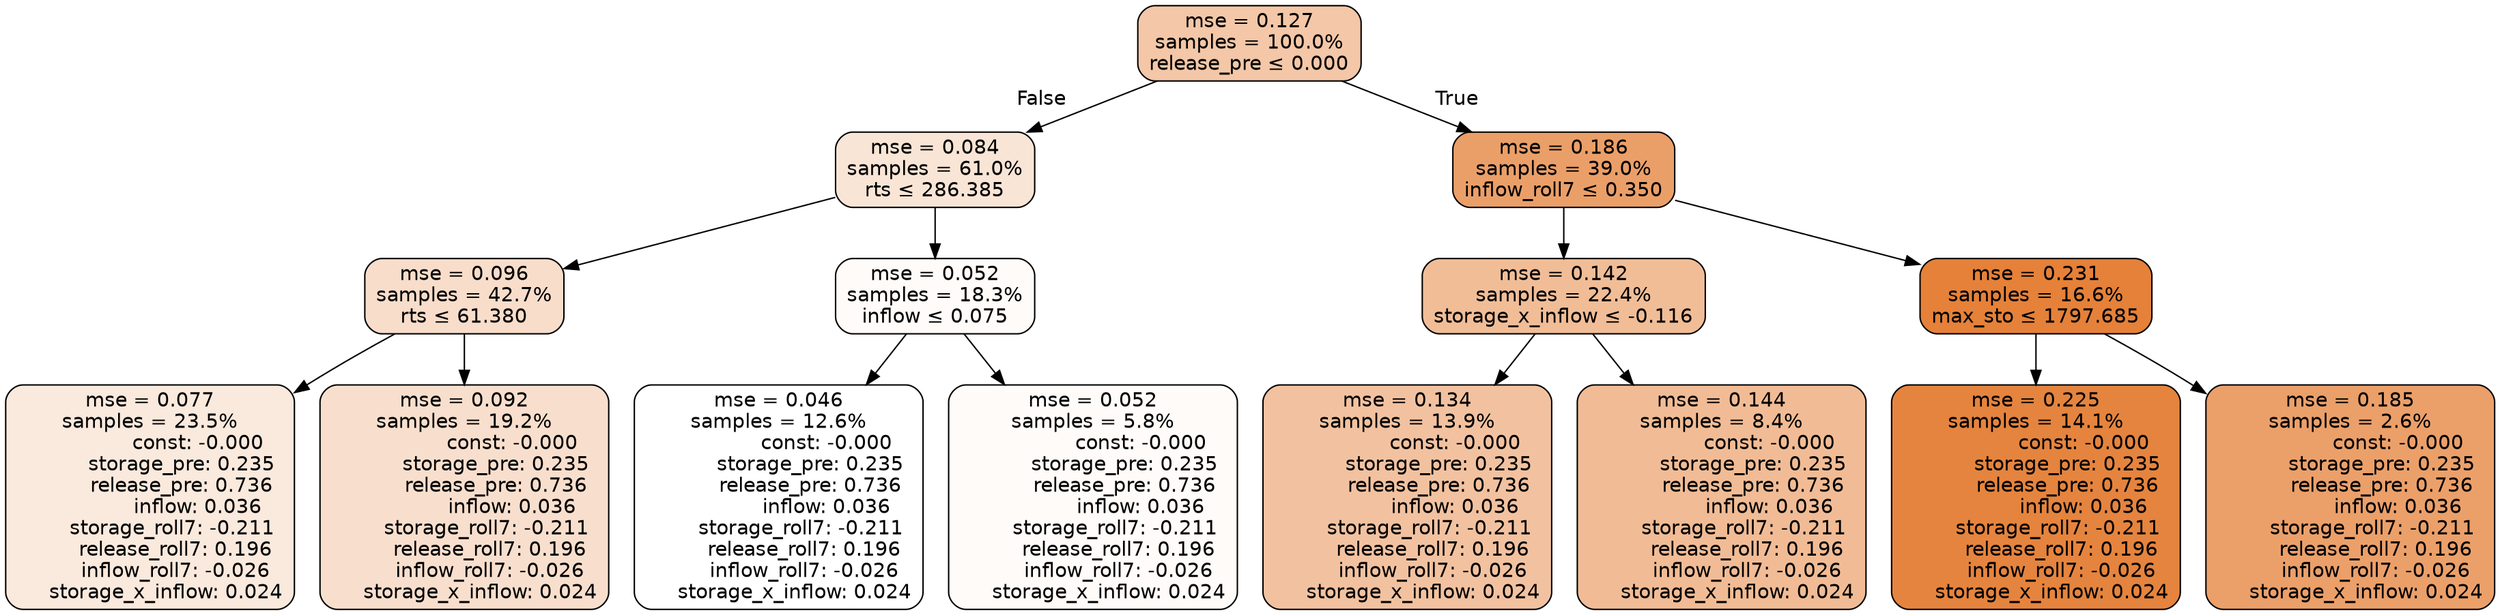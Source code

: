 digraph tree {
node [shape=rectangle, style="filled, rounded", color="black", fontname=helvetica] ;
edge [fontname=helvetica] ;
	"0" [label="mse = 0.127
samples = 100.0%
release_pre &le; 0.000", fillcolor="#f3c7a7"]
	"1" [label="mse = 0.084
samples = 61.0%
rts &le; 286.385", fillcolor="#f9e5d6"]
	"2" [label="mse = 0.096
samples = 42.7%
rts &le; 61.380", fillcolor="#f8ddca"]
	"3" [label="mse = 0.077
samples = 23.5%
               const: -0.000
          storage_pre: 0.235
          release_pre: 0.736
               inflow: 0.036
       storage_roll7: -0.211
        release_roll7: 0.196
        inflow_roll7: -0.026
     storage_x_inflow: 0.024", fillcolor="#fae9dd"]
	"4" [label="mse = 0.092
samples = 19.2%
               const: -0.000
          storage_pre: 0.235
          release_pre: 0.736
               inflow: 0.036
       storage_roll7: -0.211
        release_roll7: 0.196
        inflow_roll7: -0.026
     storage_x_inflow: 0.024", fillcolor="#f8dfcd"]
	"5" [label="mse = 0.052
samples = 18.3%
inflow &le; 0.075", fillcolor="#fefbf8"]
	"6" [label="mse = 0.046
samples = 12.6%
               const: -0.000
          storage_pre: 0.235
          release_pre: 0.736
               inflow: 0.036
       storage_roll7: -0.211
        release_roll7: 0.196
        inflow_roll7: -0.026
     storage_x_inflow: 0.024", fillcolor="#ffffff"]
	"7" [label="mse = 0.052
samples = 5.8%
               const: -0.000
          storage_pre: 0.235
          release_pre: 0.736
               inflow: 0.036
       storage_roll7: -0.211
        release_roll7: 0.196
        inflow_roll7: -0.026
     storage_x_inflow: 0.024", fillcolor="#fefbf8"]
	"8" [label="mse = 0.186
samples = 39.0%
inflow_roll7 &le; 0.350", fillcolor="#eb9f68"]
	"9" [label="mse = 0.142
samples = 22.4%
storage_x_inflow &le; -0.116", fillcolor="#f1bd97"]
	"10" [label="mse = 0.134
samples = 13.9%
               const: -0.000
          storage_pre: 0.235
          release_pre: 0.736
               inflow: 0.036
       storage_roll7: -0.211
        release_roll7: 0.196
        inflow_roll7: -0.026
     storage_x_inflow: 0.024", fillcolor="#f2c2a0"]
	"11" [label="mse = 0.144
samples = 8.4%
               const: -0.000
          storage_pre: 0.235
          release_pre: 0.736
               inflow: 0.036
       storage_roll7: -0.211
        release_roll7: 0.196
        inflow_roll7: -0.026
     storage_x_inflow: 0.024", fillcolor="#f1bc95"]
	"12" [label="mse = 0.231
samples = 16.6%
max_sto &le; 1797.685", fillcolor="#e58139"]
	"13" [label="mse = 0.225
samples = 14.1%
               const: -0.000
          storage_pre: 0.235
          release_pre: 0.736
               inflow: 0.036
       storage_roll7: -0.211
        release_roll7: 0.196
        inflow_roll7: -0.026
     storage_x_inflow: 0.024", fillcolor="#e5843e"]
	"14" [label="mse = 0.185
samples = 2.6%
               const: -0.000
          storage_pre: 0.235
          release_pre: 0.736
               inflow: 0.036
       storage_roll7: -0.211
        release_roll7: 0.196
        inflow_roll7: -0.026
     storage_x_inflow: 0.024", fillcolor="#eba06a"]

	"0" -> "1" [labeldistance=2.5, labelangle=45, headlabel="False"]
	"1" -> "2"
	"2" -> "3"
	"2" -> "4"
	"1" -> "5"
	"5" -> "6"
	"5" -> "7"
	"0" -> "8" [labeldistance=2.5, labelangle=-45, headlabel="True"]
	"8" -> "9"
	"9" -> "10"
	"9" -> "11"
	"8" -> "12"
	"12" -> "13"
	"12" -> "14"
}